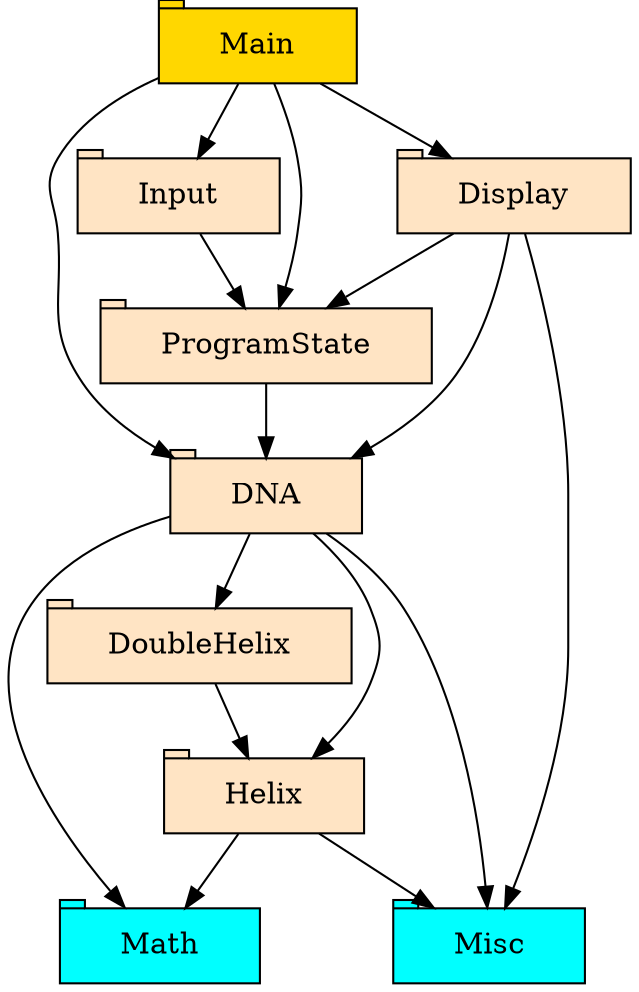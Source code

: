 digraph "Import visualisation" {
    node [margin="0.4,0.1"
         ,style=filled];
    1 [label=DNA
      ,fillcolor=bisque
      ,shape=tab];
    2 [label=Display
      ,fillcolor=bisque
      ,shape=tab];
    3 [label=DoubleHelix
      ,fillcolor=bisque
      ,shape=tab];
    4 [label=Helix
      ,fillcolor=bisque
      ,shape=tab];
    5 [label=Input
      ,fillcolor=bisque
      ,shape=tab];
    6 [label=Main
      ,fillcolor=gold
      ,shape=tab];
    7 [label=Math
      ,fillcolor=cyan
      ,shape=tab];
    8 [label=Misc
      ,fillcolor=cyan
      ,shape=tab];
    9 [label=ProgramState
      ,fillcolor=bisque
      ,shape=tab];
    1 -> 3 [color=black];
    1 -> 4 [color=black];
    1 -> 7 [color=black];
    1 -> 8 [color=black];
    2 -> 1 [color=black];
    2 -> 8 [color=black];
    2 -> 9 [color=black];
    3 -> 4 [color=black];
    4 -> 7 [color=black];
    4 -> 8 [color=black];
    5 -> 9 [color=black];
    6 -> 1 [color=black];
    6 -> 2 [color=black];
    6 -> 5 [color=black];
    6 -> 9 [color=black];
    9 -> 1 [color=black];
}
